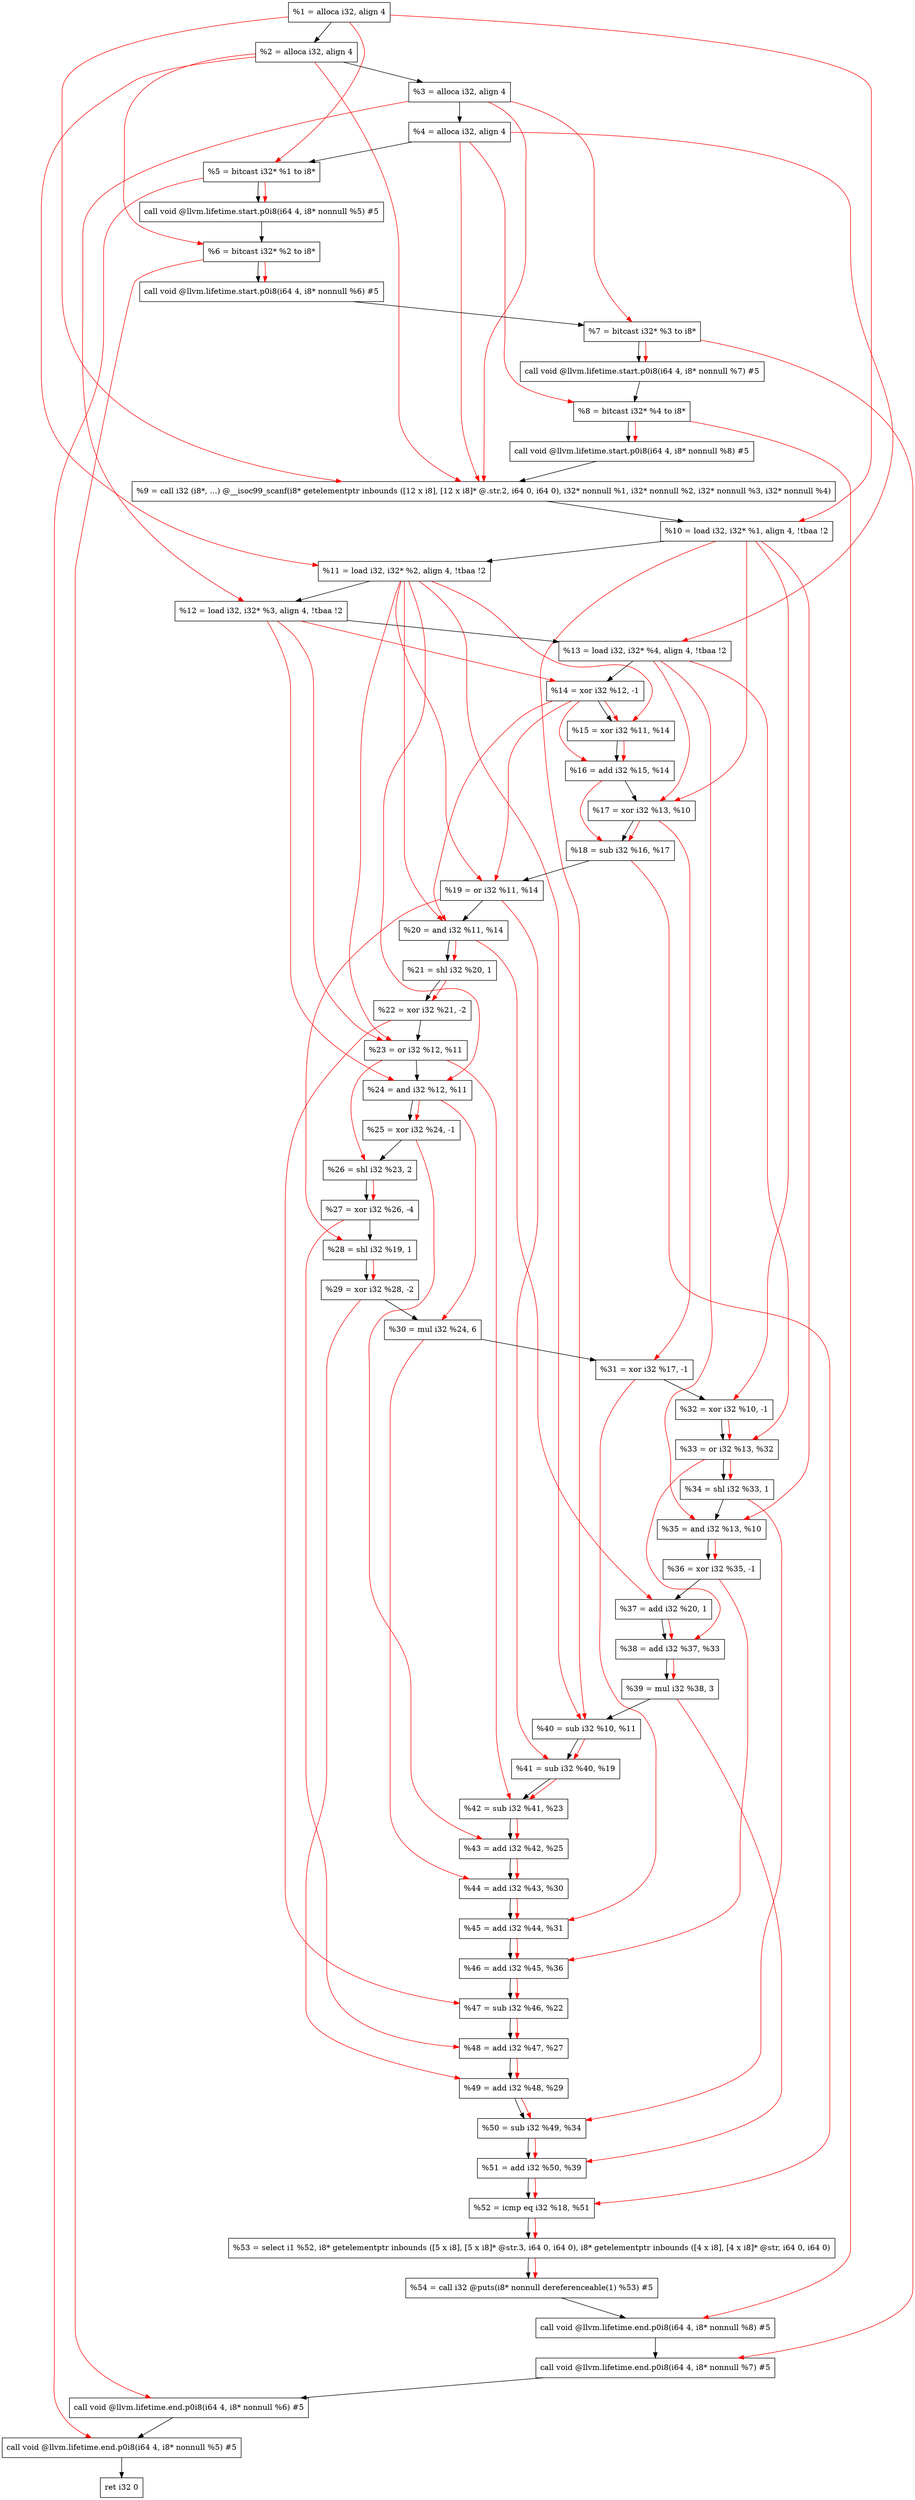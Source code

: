 digraph "DFG for'main' function" {
	Node0x520b78[shape=record, label="  %1 = alloca i32, align 4"];
	Node0x520bf8[shape=record, label="  %2 = alloca i32, align 4"];
	Node0x520c88[shape=record, label="  %3 = alloca i32, align 4"];
	Node0x520ce8[shape=record, label="  %4 = alloca i32, align 4"];
	Node0x520d98[shape=record, label="  %5 = bitcast i32* %1 to i8*"];
	Node0x5211c8[shape=record, label="  call void @llvm.lifetime.start.p0i8(i64 4, i8* nonnull %5) #5"];
	Node0x5212a8[shape=record, label="  %6 = bitcast i32* %2 to i8*"];
	Node0x5213a8[shape=record, label="  call void @llvm.lifetime.start.p0i8(i64 4, i8* nonnull %6) #5"];
	Node0x521468[shape=record, label="  %7 = bitcast i32* %3 to i8*"];
	Node0x521518[shape=record, label="  call void @llvm.lifetime.start.p0i8(i64 4, i8* nonnull %7) #5"];
	Node0x5215d8[shape=record, label="  %8 = bitcast i32* %4 to i8*"];
	Node0x521688[shape=record, label="  call void @llvm.lifetime.start.p0i8(i64 4, i8* nonnull %8) #5"];
	Node0x51bb10[shape=record, label="  %9 = call i32 (i8*, ...) @__isoc99_scanf(i8* getelementptr inbounds ([12 x i8], [12 x i8]* @.str.2, i64 0, i64 0), i32* nonnull %1, i32* nonnull %2, i32* nonnull %3, i32* nonnull %4)"];
	Node0x521888[shape=record, label="  %10 = load i32, i32* %1, align 4, !tbaa !2"];
	Node0x5227f8[shape=record, label="  %11 = load i32, i32* %2, align 4, !tbaa !2"];
	Node0x522e68[shape=record, label="  %12 = load i32, i32* %3, align 4, !tbaa !2"];
	Node0x522ec8[shape=record, label="  %13 = load i32, i32* %4, align 4, !tbaa !2"];
	Node0x522f40[shape=record, label="  %14 = xor i32 %12, -1"];
	Node0x522fb0[shape=record, label="  %15 = xor i32 %11, %14"];
	Node0x523020[shape=record, label="  %16 = add i32 %15, %14"];
	Node0x523090[shape=record, label="  %17 = xor i32 %13, %10"];
	Node0x523100[shape=record, label="  %18 = sub i32 %16, %17"];
	Node0x523170[shape=record, label="  %19 = or i32 %11, %14"];
	Node0x5231e0[shape=record, label="  %20 = and i32 %11, %14"];
	Node0x523250[shape=record, label="  %21 = shl i32 %20, 1"];
	Node0x5232c0[shape=record, label="  %22 = xor i32 %21, -2"];
	Node0x523330[shape=record, label="  %23 = or i32 %12, %11"];
	Node0x5233a0[shape=record, label="  %24 = and i32 %12, %11"];
	Node0x523410[shape=record, label="  %25 = xor i32 %24, -1"];
	Node0x523480[shape=record, label="  %26 = shl i32 %23, 2"];
	Node0x5234f0[shape=record, label="  %27 = xor i32 %26, -4"];
	Node0x523560[shape=record, label="  %28 = shl i32 %19, 1"];
	Node0x5235d0[shape=record, label="  %29 = xor i32 %28, -2"];
	Node0x523640[shape=record, label="  %30 = mul i32 %24, 6"];
	Node0x5236b0[shape=record, label="  %31 = xor i32 %17, -1"];
	Node0x523720[shape=record, label="  %32 = xor i32 %10, -1"];
	Node0x523790[shape=record, label="  %33 = or i32 %13, %32"];
	Node0x523800[shape=record, label="  %34 = shl i32 %33, 1"];
	Node0x523870[shape=record, label="  %35 = and i32 %13, %10"];
	Node0x5238e0[shape=record, label="  %36 = xor i32 %35, -1"];
	Node0x523950[shape=record, label="  %37 = add i32 %20, 1"];
	Node0x5239c0[shape=record, label="  %38 = add i32 %37, %33"];
	Node0x523a30[shape=record, label="  %39 = mul i32 %38, 3"];
	Node0x523aa0[shape=record, label="  %40 = sub i32 %10, %11"];
	Node0x523b10[shape=record, label="  %41 = sub i32 %40, %19"];
	Node0x523b80[shape=record, label="  %42 = sub i32 %41, %23"];
	Node0x523bf0[shape=record, label="  %43 = add i32 %42, %25"];
	Node0x523c60[shape=record, label="  %44 = add i32 %43, %30"];
	Node0x523cd0[shape=record, label="  %45 = add i32 %44, %31"];
	Node0x523d40[shape=record, label="  %46 = add i32 %45, %36"];
	Node0x523db0[shape=record, label="  %47 = sub i32 %46, %22"];
	Node0x523e20[shape=record, label="  %48 = add i32 %47, %27"];
	Node0x523e90[shape=record, label="  %49 = add i32 %48, %29"];
	Node0x523f00[shape=record, label="  %50 = sub i32 %49, %34"];
	Node0x523f70[shape=record, label="  %51 = add i32 %50, %39"];
	Node0x523fe0[shape=record, label="  %52 = icmp eq i32 %18, %51"];
	Node0x4c08b8[shape=record, label="  %53 = select i1 %52, i8* getelementptr inbounds ([5 x i8], [5 x i8]* @str.3, i64 0, i64 0), i8* getelementptr inbounds ([4 x i8], [4 x i8]* @str, i64 0, i64 0)"];
	Node0x524070[shape=record, label="  %54 = call i32 @puts(i8* nonnull dereferenceable(1) %53) #5"];
	Node0x524318[shape=record, label="  call void @llvm.lifetime.end.p0i8(i64 4, i8* nonnull %8) #5"];
	Node0x524478[shape=record, label="  call void @llvm.lifetime.end.p0i8(i64 4, i8* nonnull %7) #5"];
	Node0x524588[shape=record, label="  call void @llvm.lifetime.end.p0i8(i64 4, i8* nonnull %6) #5"];
	Node0x524698[shape=record, label="  call void @llvm.lifetime.end.p0i8(i64 4, i8* nonnull %5) #5"];
	Node0x524758[shape=record, label="  ret i32 0"];
	Node0x520b78 -> Node0x520bf8;
	Node0x520bf8 -> Node0x520c88;
	Node0x520c88 -> Node0x520ce8;
	Node0x520ce8 -> Node0x520d98;
	Node0x520d98 -> Node0x5211c8;
	Node0x5211c8 -> Node0x5212a8;
	Node0x5212a8 -> Node0x5213a8;
	Node0x5213a8 -> Node0x521468;
	Node0x521468 -> Node0x521518;
	Node0x521518 -> Node0x5215d8;
	Node0x5215d8 -> Node0x521688;
	Node0x521688 -> Node0x51bb10;
	Node0x51bb10 -> Node0x521888;
	Node0x521888 -> Node0x5227f8;
	Node0x5227f8 -> Node0x522e68;
	Node0x522e68 -> Node0x522ec8;
	Node0x522ec8 -> Node0x522f40;
	Node0x522f40 -> Node0x522fb0;
	Node0x522fb0 -> Node0x523020;
	Node0x523020 -> Node0x523090;
	Node0x523090 -> Node0x523100;
	Node0x523100 -> Node0x523170;
	Node0x523170 -> Node0x5231e0;
	Node0x5231e0 -> Node0x523250;
	Node0x523250 -> Node0x5232c0;
	Node0x5232c0 -> Node0x523330;
	Node0x523330 -> Node0x5233a0;
	Node0x5233a0 -> Node0x523410;
	Node0x523410 -> Node0x523480;
	Node0x523480 -> Node0x5234f0;
	Node0x5234f0 -> Node0x523560;
	Node0x523560 -> Node0x5235d0;
	Node0x5235d0 -> Node0x523640;
	Node0x523640 -> Node0x5236b0;
	Node0x5236b0 -> Node0x523720;
	Node0x523720 -> Node0x523790;
	Node0x523790 -> Node0x523800;
	Node0x523800 -> Node0x523870;
	Node0x523870 -> Node0x5238e0;
	Node0x5238e0 -> Node0x523950;
	Node0x523950 -> Node0x5239c0;
	Node0x5239c0 -> Node0x523a30;
	Node0x523a30 -> Node0x523aa0;
	Node0x523aa0 -> Node0x523b10;
	Node0x523b10 -> Node0x523b80;
	Node0x523b80 -> Node0x523bf0;
	Node0x523bf0 -> Node0x523c60;
	Node0x523c60 -> Node0x523cd0;
	Node0x523cd0 -> Node0x523d40;
	Node0x523d40 -> Node0x523db0;
	Node0x523db0 -> Node0x523e20;
	Node0x523e20 -> Node0x523e90;
	Node0x523e90 -> Node0x523f00;
	Node0x523f00 -> Node0x523f70;
	Node0x523f70 -> Node0x523fe0;
	Node0x523fe0 -> Node0x4c08b8;
	Node0x4c08b8 -> Node0x524070;
	Node0x524070 -> Node0x524318;
	Node0x524318 -> Node0x524478;
	Node0x524478 -> Node0x524588;
	Node0x524588 -> Node0x524698;
	Node0x524698 -> Node0x524758;
edge [color=red]
	Node0x520b78 -> Node0x520d98;
	Node0x520d98 -> Node0x5211c8;
	Node0x520bf8 -> Node0x5212a8;
	Node0x5212a8 -> Node0x5213a8;
	Node0x520c88 -> Node0x521468;
	Node0x521468 -> Node0x521518;
	Node0x520ce8 -> Node0x5215d8;
	Node0x5215d8 -> Node0x521688;
	Node0x520b78 -> Node0x51bb10;
	Node0x520bf8 -> Node0x51bb10;
	Node0x520c88 -> Node0x51bb10;
	Node0x520ce8 -> Node0x51bb10;
	Node0x520b78 -> Node0x521888;
	Node0x520bf8 -> Node0x5227f8;
	Node0x520c88 -> Node0x522e68;
	Node0x520ce8 -> Node0x522ec8;
	Node0x522e68 -> Node0x522f40;
	Node0x5227f8 -> Node0x522fb0;
	Node0x522f40 -> Node0x522fb0;
	Node0x522fb0 -> Node0x523020;
	Node0x522f40 -> Node0x523020;
	Node0x522ec8 -> Node0x523090;
	Node0x521888 -> Node0x523090;
	Node0x523020 -> Node0x523100;
	Node0x523090 -> Node0x523100;
	Node0x5227f8 -> Node0x523170;
	Node0x522f40 -> Node0x523170;
	Node0x5227f8 -> Node0x5231e0;
	Node0x522f40 -> Node0x5231e0;
	Node0x5231e0 -> Node0x523250;
	Node0x523250 -> Node0x5232c0;
	Node0x522e68 -> Node0x523330;
	Node0x5227f8 -> Node0x523330;
	Node0x522e68 -> Node0x5233a0;
	Node0x5227f8 -> Node0x5233a0;
	Node0x5233a0 -> Node0x523410;
	Node0x523330 -> Node0x523480;
	Node0x523480 -> Node0x5234f0;
	Node0x523170 -> Node0x523560;
	Node0x523560 -> Node0x5235d0;
	Node0x5233a0 -> Node0x523640;
	Node0x523090 -> Node0x5236b0;
	Node0x521888 -> Node0x523720;
	Node0x522ec8 -> Node0x523790;
	Node0x523720 -> Node0x523790;
	Node0x523790 -> Node0x523800;
	Node0x522ec8 -> Node0x523870;
	Node0x521888 -> Node0x523870;
	Node0x523870 -> Node0x5238e0;
	Node0x5231e0 -> Node0x523950;
	Node0x523950 -> Node0x5239c0;
	Node0x523790 -> Node0x5239c0;
	Node0x5239c0 -> Node0x523a30;
	Node0x521888 -> Node0x523aa0;
	Node0x5227f8 -> Node0x523aa0;
	Node0x523aa0 -> Node0x523b10;
	Node0x523170 -> Node0x523b10;
	Node0x523b10 -> Node0x523b80;
	Node0x523330 -> Node0x523b80;
	Node0x523b80 -> Node0x523bf0;
	Node0x523410 -> Node0x523bf0;
	Node0x523bf0 -> Node0x523c60;
	Node0x523640 -> Node0x523c60;
	Node0x523c60 -> Node0x523cd0;
	Node0x5236b0 -> Node0x523cd0;
	Node0x523cd0 -> Node0x523d40;
	Node0x5238e0 -> Node0x523d40;
	Node0x523d40 -> Node0x523db0;
	Node0x5232c0 -> Node0x523db0;
	Node0x523db0 -> Node0x523e20;
	Node0x5234f0 -> Node0x523e20;
	Node0x523e20 -> Node0x523e90;
	Node0x5235d0 -> Node0x523e90;
	Node0x523e90 -> Node0x523f00;
	Node0x523800 -> Node0x523f00;
	Node0x523f00 -> Node0x523f70;
	Node0x523a30 -> Node0x523f70;
	Node0x523100 -> Node0x523fe0;
	Node0x523f70 -> Node0x523fe0;
	Node0x523fe0 -> Node0x4c08b8;
	Node0x4c08b8 -> Node0x524070;
	Node0x5215d8 -> Node0x524318;
	Node0x521468 -> Node0x524478;
	Node0x5212a8 -> Node0x524588;
	Node0x520d98 -> Node0x524698;
}
